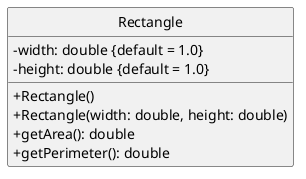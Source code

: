 @startuml

skinparam classAttributeIconSize 0
hide circle

class Rectangle {
    -width: double {default = 1.0}
    -height: double {default = 1.0}
    +Rectangle()
    +Rectangle(width: double, height: double)
    +getArea(): double
    +getPerimeter(): double
}

@enduml